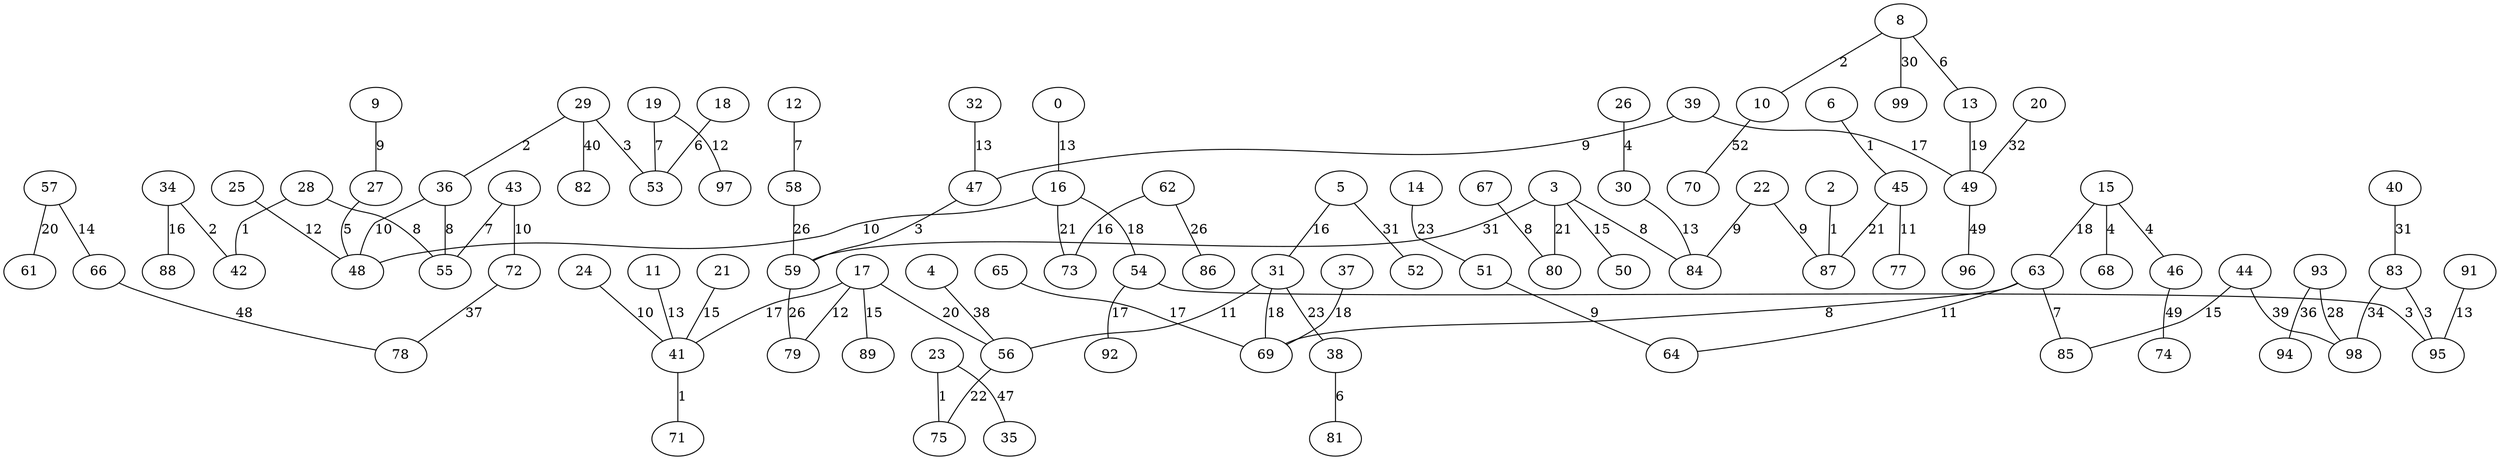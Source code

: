 graph {
  0 [label="0"];
  2 [label="2"];
  3 [label="3"];
  4 [label="4"];
  5 [label="5"];
  6 [label="6"];
  8 [label="8"];
  9 [label="9"];
  10 [label="10"];
  11 [label="11"];
  12 [label="12"];
  13 [label="13"];
  14 [label="14"];
  15 [label="15"];
  16 [label="16"];
  17 [label="17"];
  18 [label="18"];
  19 [label="19"];
  20 [label="20"];
  21 [label="21"];
  22 [label="22"];
  23 [label="23"];
  24 [label="24"];
  25 [label="25"];
  26 [label="26"];
  27 [label="27"];
  28 [label="28"];
  29 [label="29"];
  30 [label="30"];
  31 [label="31"];
  32 [label="32"];
  34 [label="34"];
  35 [label="35"];
  36 [label="36"];
  37 [label="37"];
  38 [label="38"];
  39 [label="39"];
  40 [label="40"];
  41 [label="41"];
  42 [label="42"];
  43 [label="43"];
  44 [label="44"];
  45 [label="45"];
  46 [label="46"];
  47 [label="47"];
  48 [label="48"];
  49 [label="49"];
  50 [label="50"];
  51 [label="51"];
  52 [label="52"];
  53 [label="53"];
  54 [label="54"];
  55 [label="55"];
  56 [label="56"];
  57 [label="57"];
  58 [label="58"];
  59 [label="59"];
  61 [label="61"];
  62 [label="62"];
  63 [label="63"];
  64 [label="64"];
  65 [label="65"];
  66 [label="66"];
  67 [label="67"];
  68 [label="68"];
  69 [label="69"];
  70 [label="70"];
  71 [label="71"];
  72 [label="72"];
  73 [label="73"];
  74 [label="74"];
  75 [label="75"];
  77 [label="77"];
  78 [label="78"];
  79 [label="79"];
  80 [label="80"];
  81 [label="81"];
  82 [label="82"];
  83 [label="83"];
  84 [label="84"];
  85 [label="85"];
  86 [label="86"];
  87 [label="87"];
  88 [label="88"];
  89 [label="89"];
  91 [label="91"];
  92 [label="92"];
  93 [label="93"];
  94 [label="94"];
  95 [label="95"];
  96 [label="96"];
  97 [label="97"];
  98 [label="98"];
  99 [label="99"];
  0 -- 16 [label="13"];
  2 -- 87 [label="1"];
  3 -- 80 [label="21"];
  3 -- 50 [label="15"];
  3 -- 59 [label="31"];
  3 -- 84 [label="8"];
  4 -- 56 [label="38"];
  5 -- 31 [label="16"];
  5 -- 52 [label="31"];
  6 -- 45 [label="1"];
  8 -- 13 [label="6"];
  8 -- 10 [label="2"];
  8 -- 99 [label="30"];
  9 -- 27 [label="9"];
  10 -- 70 [label="52"];
  11 -- 41 [label="13"];
  12 -- 58 [label="7"];
  13 -- 49 [label="19"];
  14 -- 51 [label="23"];
  15 -- 46 [label="4"];
  15 -- 63 [label="18"];
  15 -- 68 [label="4"];
  16 -- 73 [label="21"];
  16 -- 48 [label="10"];
  16 -- 54 [label="18"];
  17 -- 79 [label="12"];
  17 -- 89 [label="15"];
  17 -- 41 [label="17"];
  17 -- 56 [label="20"];
  18 -- 53 [label="6"];
  19 -- 97 [label="12"];
  19 -- 53 [label="7"];
  20 -- 49 [label="32"];
  21 -- 41 [label="15"];
  22 -- 84 [label="9"];
  22 -- 87 [label="9"];
  23 -- 75 [label="1"];
  23 -- 35 [label="47"];
  24 -- 41 [label="10"];
  25 -- 48 [label="12"];
  26 -- 30 [label="4"];
  27 -- 48 [label="5"];
  28 -- 42 [label="1"];
  28 -- 55 [label="8"];
  29 -- 36 [label="2"];
  29 -- 53 [label="3"];
  29 -- 82 [label="40"];
  30 -- 84 [label="13"];
  31 -- 56 [label="11"];
  31 -- 69 [label="18"];
  31 -- 38 [label="23"];
  32 -- 47 [label="13"];
  34 -- 42 [label="2"];
  34 -- 88 [label="16"];
  36 -- 48 [label="10"];
  36 -- 55 [label="8"];
  37 -- 69 [label="18"];
  38 -- 81 [label="6"];
  39 -- 49 [label="17"];
  39 -- 47 [label="9"];
  40 -- 83 [label="31"];
  41 -- 71 [label="1"];
  43 -- 55 [label="7"];
  43 -- 72 [label="10"];
  44 -- 98 [label="39"];
  44 -- 85 [label="15"];
  45 -- 77 [label="11"];
  45 -- 87 [label="21"];
  46 -- 74 [label="49"];
  47 -- 59 [label="3"];
  49 -- 96 [label="49"];
  51 -- 64 [label="9"];
  54 -- 95 [label="3"];
  54 -- 92 [label="17"];
  56 -- 75 [label="22"];
  57 -- 61 [label="20"];
  57 -- 66 [label="14"];
  58 -- 59 [label="26"];
  59 -- 79 [label="26"];
  62 -- 86 [label="26"];
  62 -- 73 [label="16"];
  63 -- 64 [label="11"];
  63 -- 69 [label="8"];
  63 -- 85 [label="7"];
  65 -- 69 [label="17"];
  66 -- 78 [label="48"];
  67 -- 80 [label="8"];
  72 -- 78 [label="37"];
  83 -- 98 [label="34"];
  83 -- 95 [label="3"];
  91 -- 95 [label="13"];
  93 -- 98 [label="28"];
  93 -- 94 [label="36"];
}